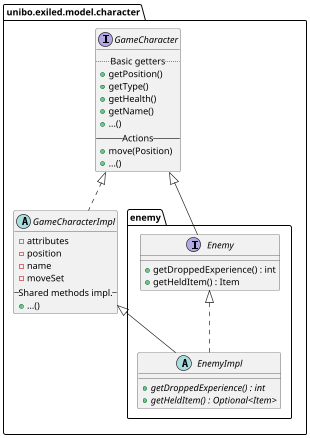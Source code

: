 @startuml
scale 0.65
set separator none
package unibo.exiled.model.character {
    interface GameCharacter{
        .. Basic getters ..
        +getPosition()
        +getType()
        +getHealth()
        +getName()
        + ...()
        -- Actions --
        +move(Position)
        +...()
    }
    abstract class GameCharacterImpl{
        - attributes
        - position
        - name
        - moveSet
        -- Shared methods impl.--
        +...()
    }
    package enemy{
        interface Enemy{
            + getDroppedExperience() : int
            + getHeldItem() : Item
        }
        abstract class EnemyImpl{
            + {abstract} getDroppedExperience() : int
            + {abstract} getHeldItem() : Optional<Item>
        }
    }
}


GameCharacter <|.. GameCharacterImpl
GameCharacter <|-- Enemy
GameCharacterImpl <|-- EnemyImpl
Enemy <|.. EnemyImpl

@enduml